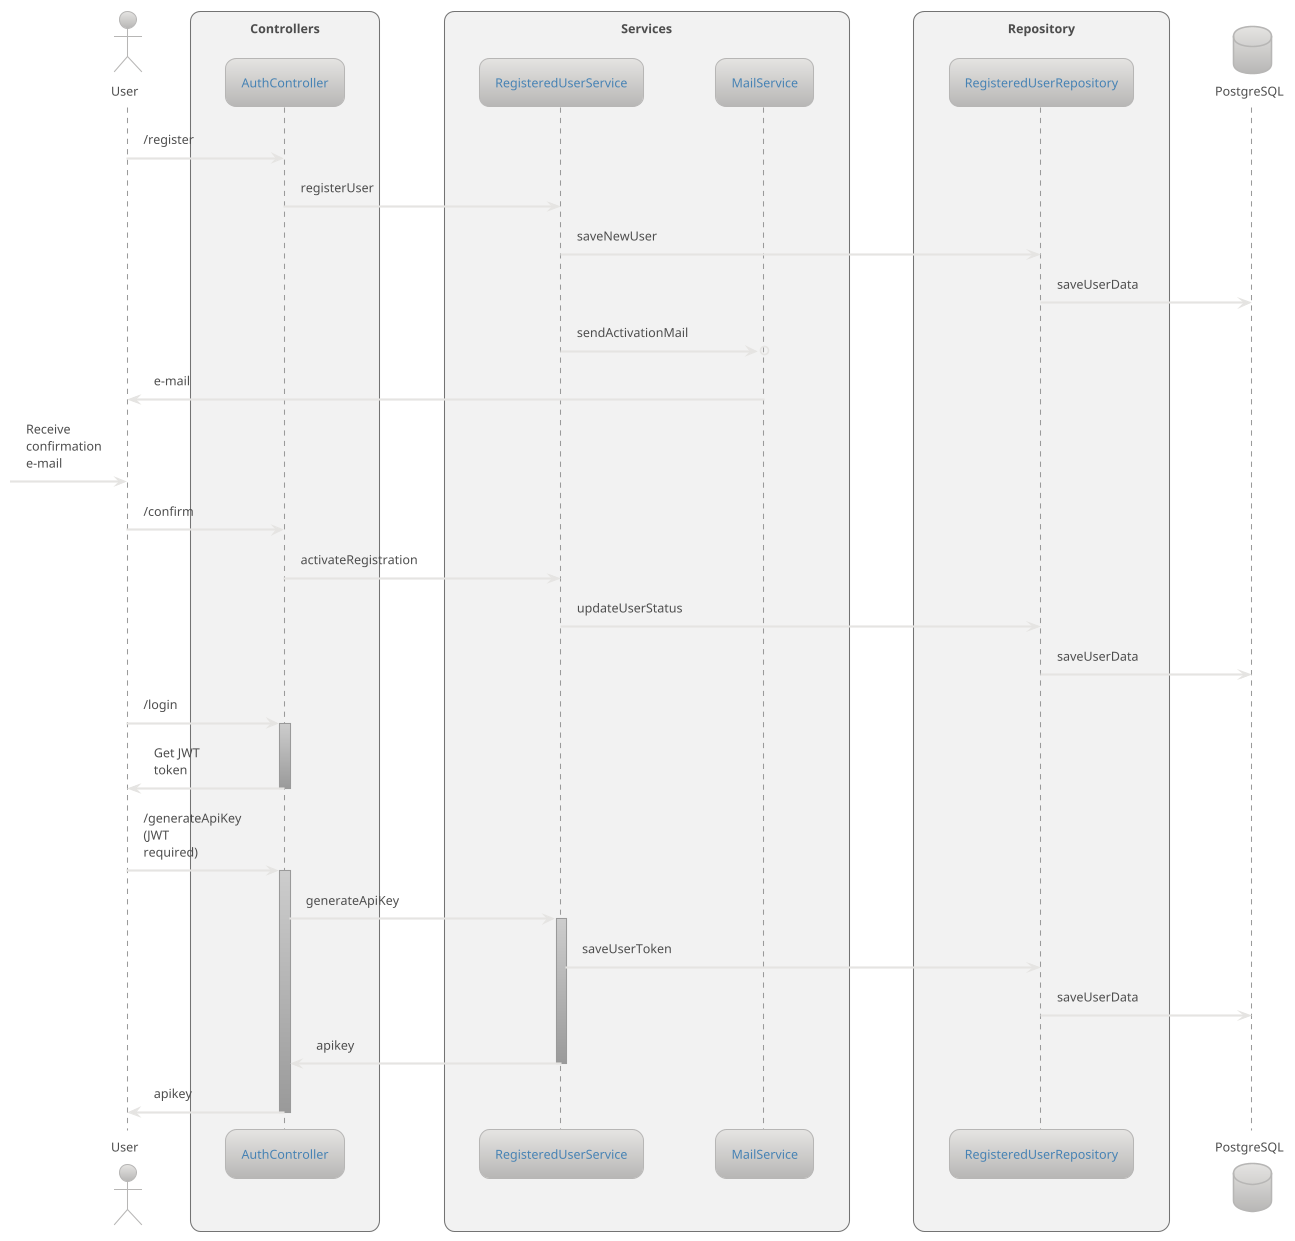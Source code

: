 @startuml
!theme metal
skinparam sequenceArrowThickness 2
skinparam roundcorner 20
skinparam maxmessagesize 60

actor User
database PostgreSQL as P order 90

box "Controllers"
participant AuthController as AC
end box

box "Services"
participant RegisteredUserService as RUS
participant MailService as MS
end box

box "Repository"
participant RegisteredUserRepository as RUR
end box

User -> AC: /register
AC -> RUS: registerUser
RUS -> RUR: saveNewUser
RUR -> P: saveUserData
RUS ->o MS: sendActivationMail
MS -> User: e-mail

-> User: Receive confirmation e-mail
User -> AC: /confirm
AC -> RUS: activateRegistration
RUS -> RUR: updateUserStatus
RUR -> P: saveUserData

User -> AC: /login
activate AC
AC -> User: Get JWT token
deactivate AC

User -> AC: /generateApiKey (JWT required)
activate AC
AC -> RUS: generateApiKey
activate RUS
RUS -> RUR: saveUserToken
RUR -> P: saveUserData
RUS -> AC: apikey
deactivate RUS
AC -> User: apikey
deactivate AC

@enduml